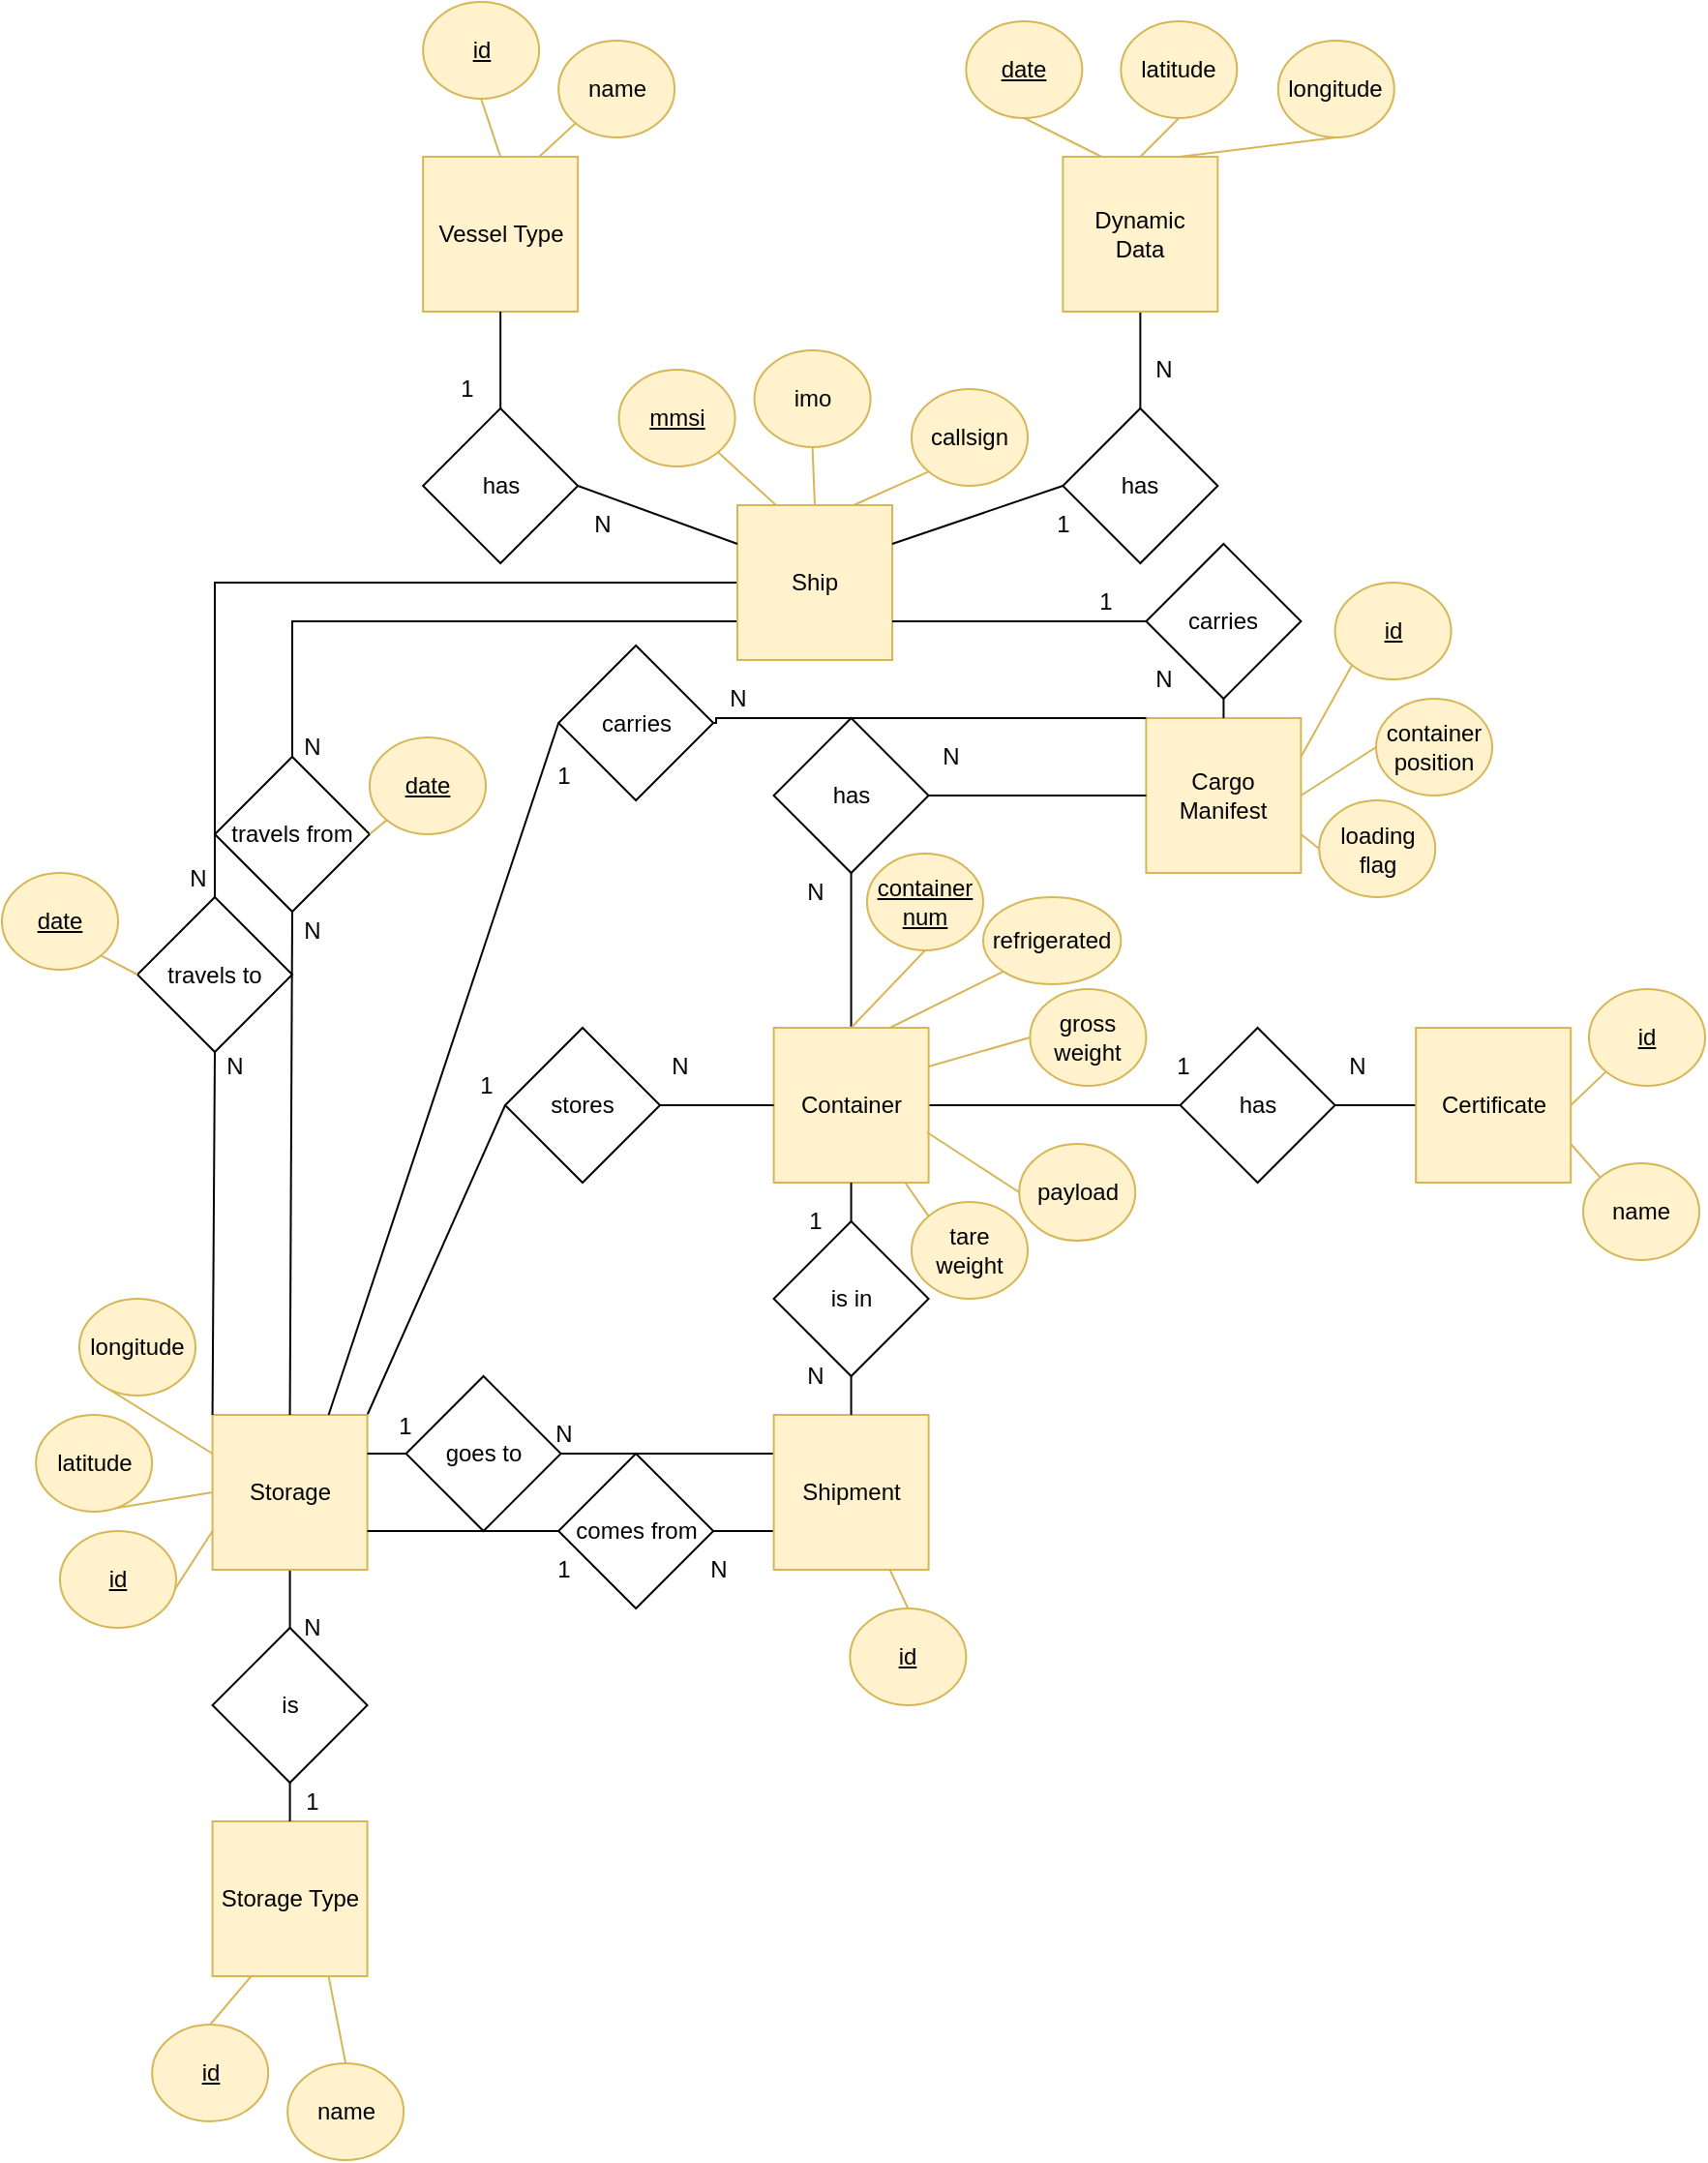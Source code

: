 <mxfile version="15.8.3" type="device"><diagram id="3CXCO6HmQbXPUSwWIlkZ" name="Page-1"><mxGraphModel dx="2249" dy="1970" grid="1" gridSize="10" guides="1" tooltips="1" connect="1" arrows="1" fold="1" page="1" pageScale="1" pageWidth="827" pageHeight="1169" math="0" shadow="0"><root><mxCell id="0"/><mxCell id="1" parent="0"/><mxCell id="STq8W4Z9DyYyCiOBEoOp-61" style="edgeStyle=none;rounded=0;orthogonalLoop=1;jettySize=auto;html=1;exitX=0;exitY=0.5;exitDx=0;exitDy=0;entryX=0.5;entryY=0;entryDx=0;entryDy=0;endArrow=none;endFill=0;" parent="1" source="79iGbvwUQGzx04gVBdgI-4" target="STq8W4Z9DyYyCiOBEoOp-54" edge="1"><mxGeometry relative="1" as="geometry"><Array as="points"><mxPoint x="60" y="-60"/></Array></mxGeometry></mxCell><mxCell id="STq8W4Z9DyYyCiOBEoOp-62" style="edgeStyle=none;rounded=0;orthogonalLoop=1;jettySize=auto;html=1;exitX=0;exitY=0.75;exitDx=0;exitDy=0;entryX=0.5;entryY=0;entryDx=0;entryDy=0;endArrow=none;endFill=0;" parent="1" source="79iGbvwUQGzx04gVBdgI-4" target="STq8W4Z9DyYyCiOBEoOp-56" edge="1"><mxGeometry relative="1" as="geometry"><Array as="points"><mxPoint x="100" y="-40"/></Array></mxGeometry></mxCell><mxCell id="79iGbvwUQGzx04gVBdgI-4" value="Ship" style="whiteSpace=wrap;html=1;aspect=fixed;fillColor=#fff2cc;strokeColor=#d6b656;" parent="1" vertex="1"><mxGeometry x="330" y="-100" width="80" height="80" as="geometry"/></mxCell><mxCell id="STq8W4Z9DyYyCiOBEoOp-14" value="" style="edgeStyle=orthogonalEdgeStyle;rounded=0;orthogonalLoop=1;jettySize=auto;html=1;endArrow=none;endFill=0;" parent="1" source="79iGbvwUQGzx04gVBdgI-5" target="79iGbvwUQGzx04gVBdgI-21" edge="1"><mxGeometry relative="1" as="geometry"/></mxCell><mxCell id="79iGbvwUQGzx04gVBdgI-5" value="Dynamic&lt;br&gt;Data" style="whiteSpace=wrap;html=1;aspect=fixed;fillColor=#fff2cc;strokeColor=#d6b656;" parent="1" vertex="1"><mxGeometry x="498.18" y="-280" width="80" height="80" as="geometry"/></mxCell><mxCell id="79iGbvwUQGzx04gVBdgI-6" value="&lt;u&gt;mmsi&lt;/u&gt;" style="ellipse;whiteSpace=wrap;html=1;fillColor=#fff2cc;strokeColor=#d6b656;" parent="1" vertex="1"><mxGeometry x="268.79" y="-170" width="60" height="50" as="geometry"/></mxCell><mxCell id="79iGbvwUQGzx04gVBdgI-7" value="latitude" style="ellipse;whiteSpace=wrap;html=1;fillColor=#fff2cc;strokeColor=#d6b656;" parent="1" vertex="1"><mxGeometry x="528.18" y="-350" width="60" height="50" as="geometry"/></mxCell><mxCell id="79iGbvwUQGzx04gVBdgI-8" value="callsign" style="ellipse;whiteSpace=wrap;html=1;fillColor=#fff2cc;strokeColor=#d6b656;" parent="1" vertex="1"><mxGeometry x="420" y="-160" width="60" height="50" as="geometry"/></mxCell><mxCell id="79iGbvwUQGzx04gVBdgI-9" value="" style="endArrow=none;html=1;rounded=0;entryX=1;entryY=1;entryDx=0;entryDy=0;exitX=0.25;exitY=0;exitDx=0;exitDy=0;fillColor=#fff2cc;strokeColor=#d6b656;" parent="1" source="79iGbvwUQGzx04gVBdgI-4" target="79iGbvwUQGzx04gVBdgI-6" edge="1"><mxGeometry width="50" height="50" relative="1" as="geometry"><mxPoint x="608.79" y="80" as="sourcePoint"/><mxPoint x="300.003" y="-107.322" as="targetPoint"/></mxGeometry></mxCell><mxCell id="79iGbvwUQGzx04gVBdgI-11" value="" style="endArrow=none;html=1;rounded=0;entryX=0;entryY=1;entryDx=0;entryDy=0;exitX=0.75;exitY=0;exitDx=0;exitDy=0;fillColor=#fff2cc;strokeColor=#d6b656;" parent="1" source="79iGbvwUQGzx04gVBdgI-4" target="79iGbvwUQGzx04gVBdgI-8" edge="1"><mxGeometry width="50" height="50" relative="1" as="geometry"><mxPoint x="608.79" y="80" as="sourcePoint"/><mxPoint x="658.79" y="30" as="targetPoint"/></mxGeometry></mxCell><mxCell id="79iGbvwUQGzx04gVBdgI-13" value="&lt;u&gt;date&lt;/u&gt;" style="ellipse;whiteSpace=wrap;html=1;fillColor=#fff2cc;strokeColor=#d6b656;" parent="1" vertex="1"><mxGeometry x="448.18" y="-350" width="60" height="50" as="geometry"/></mxCell><mxCell id="79iGbvwUQGzx04gVBdgI-15" value="imo" style="ellipse;whiteSpace=wrap;html=1;fillColor=#fff2cc;strokeColor=#d6b656;" parent="1" vertex="1"><mxGeometry x="338.79" y="-180" width="60" height="50" as="geometry"/></mxCell><mxCell id="79iGbvwUQGzx04gVBdgI-16" value="longitude" style="ellipse;whiteSpace=wrap;html=1;fillColor=#fff2cc;strokeColor=#d6b656;" parent="1" vertex="1"><mxGeometry x="609.39" y="-340" width="60" height="50" as="geometry"/></mxCell><mxCell id="79iGbvwUQGzx04gVBdgI-17" value="" style="endArrow=none;html=1;rounded=0;entryX=0.5;entryY=1;entryDx=0;entryDy=0;exitX=0.25;exitY=0;exitDx=0;exitDy=0;fillColor=#fff2cc;strokeColor=#d6b656;" parent="1" source="79iGbvwUQGzx04gVBdgI-5" target="79iGbvwUQGzx04gVBdgI-13" edge="1"><mxGeometry width="50" height="50" relative="1" as="geometry"><mxPoint x="518.18" y="-100" as="sourcePoint"/><mxPoint x="568.18" y="-150" as="targetPoint"/></mxGeometry></mxCell><mxCell id="79iGbvwUQGzx04gVBdgI-18" value="" style="endArrow=none;html=1;rounded=0;entryX=0.5;entryY=1;entryDx=0;entryDy=0;exitX=0.75;exitY=0;exitDx=0;exitDy=0;fillColor=#fff2cc;strokeColor=#d6b656;" parent="1" source="79iGbvwUQGzx04gVBdgI-5" target="79iGbvwUQGzx04gVBdgI-16" edge="1"><mxGeometry width="50" height="50" relative="1" as="geometry"><mxPoint x="518.18" y="-100" as="sourcePoint"/><mxPoint x="568.18" y="-150" as="targetPoint"/></mxGeometry></mxCell><mxCell id="79iGbvwUQGzx04gVBdgI-19" value="" style="endArrow=none;html=1;rounded=0;entryX=0.5;entryY=1;entryDx=0;entryDy=0;exitX=0.5;exitY=0;exitDx=0;exitDy=0;fillColor=#fff2cc;strokeColor=#d6b656;" parent="1" source="79iGbvwUQGzx04gVBdgI-5" target="79iGbvwUQGzx04gVBdgI-7" edge="1"><mxGeometry width="50" height="50" relative="1" as="geometry"><mxPoint x="518.18" y="-100" as="sourcePoint"/><mxPoint x="568.18" y="-150" as="targetPoint"/></mxGeometry></mxCell><mxCell id="79iGbvwUQGzx04gVBdgI-20" value="" style="endArrow=none;html=1;rounded=0;entryX=0.5;entryY=1;entryDx=0;entryDy=0;exitX=0.5;exitY=0;exitDx=0;exitDy=0;fillColor=#fff2cc;strokeColor=#d6b656;" parent="1" source="79iGbvwUQGzx04gVBdgI-4" target="79iGbvwUQGzx04gVBdgI-15" edge="1"><mxGeometry width="50" height="50" relative="1" as="geometry"><mxPoint x="608.79" y="80" as="sourcePoint"/><mxPoint x="658.79" y="30" as="targetPoint"/></mxGeometry></mxCell><mxCell id="79iGbvwUQGzx04gVBdgI-21" value="has" style="rhombus;whiteSpace=wrap;html=1;" parent="1" vertex="1"><mxGeometry x="498.18" y="-150" width="80" height="80" as="geometry"/></mxCell><mxCell id="79iGbvwUQGzx04gVBdgI-22" value="" style="endArrow=none;html=1;rounded=0;entryX=1;entryY=0.25;entryDx=0;entryDy=0;exitX=0;exitY=0.5;exitDx=0;exitDy=0;" parent="1" source="79iGbvwUQGzx04gVBdgI-21" target="79iGbvwUQGzx04gVBdgI-4" edge="1"><mxGeometry width="50" height="50" relative="1" as="geometry"><mxPoint x="608.79" y="80" as="sourcePoint"/><mxPoint x="658.79" y="30" as="targetPoint"/></mxGeometry></mxCell><mxCell id="79iGbvwUQGzx04gVBdgI-24" value="Cargo Manifest" style="whiteSpace=wrap;html=1;aspect=fixed;fillColor=#fff2cc;strokeColor=#d6b656;" parent="1" vertex="1"><mxGeometry x="541.21" y="10" width="80" height="80" as="geometry"/></mxCell><mxCell id="79iGbvwUQGzx04gVBdgI-26" value="&lt;u&gt;id&lt;/u&gt;" style="ellipse;whiteSpace=wrap;html=1;fillColor=#fff2cc;strokeColor=#d6b656;" parent="1" vertex="1"><mxGeometry x="638.79" y="-60" width="60" height="50" as="geometry"/></mxCell><mxCell id="79iGbvwUQGzx04gVBdgI-27" value="container position" style="ellipse;whiteSpace=wrap;html=1;fillColor=#fff2cc;strokeColor=#d6b656;" parent="1" vertex="1"><mxGeometry x="660" width="60" height="50" as="geometry"/></mxCell><mxCell id="79iGbvwUQGzx04gVBdgI-28" value="loading flag" style="ellipse;whiteSpace=wrap;html=1;fillColor=#fff2cc;strokeColor=#d6b656;" parent="1" vertex="1"><mxGeometry x="630.61" y="52.5" width="60" height="50" as="geometry"/></mxCell><mxCell id="SsQSfBLbEBseRs62Lkjx-1" value="" style="endArrow=none;html=1;rounded=0;entryX=0;entryY=1;entryDx=0;entryDy=0;exitX=1;exitY=0.25;exitDx=0;exitDy=0;fillColor=#fff2cc;strokeColor=#d6b656;" parent="1" source="79iGbvwUQGzx04gVBdgI-24" target="79iGbvwUQGzx04gVBdgI-26" edge="1"><mxGeometry width="50" height="50" relative="1" as="geometry"><mxPoint x="640" y="290" as="sourcePoint"/><mxPoint x="690" y="240" as="targetPoint"/></mxGeometry></mxCell><mxCell id="SsQSfBLbEBseRs62Lkjx-2" value="" style="endArrow=none;html=1;rounded=0;entryX=0;entryY=0.5;entryDx=0;entryDy=0;exitX=1;exitY=0.5;exitDx=0;exitDy=0;fillColor=#fff2cc;strokeColor=#d6b656;" parent="1" source="79iGbvwUQGzx04gVBdgI-24" target="79iGbvwUQGzx04gVBdgI-27" edge="1"><mxGeometry width="50" height="50" relative="1" as="geometry"><mxPoint x="640" y="290" as="sourcePoint"/><mxPoint x="690" y="240" as="targetPoint"/></mxGeometry></mxCell><mxCell id="SsQSfBLbEBseRs62Lkjx-3" value="" style="endArrow=none;html=1;rounded=0;entryX=0;entryY=0.5;entryDx=0;entryDy=0;exitX=1;exitY=0.75;exitDx=0;exitDy=0;fillColor=#fff2cc;strokeColor=#d6b656;" parent="1" source="79iGbvwUQGzx04gVBdgI-24" target="79iGbvwUQGzx04gVBdgI-28" edge="1"><mxGeometry width="50" height="50" relative="1" as="geometry"><mxPoint x="640" y="290" as="sourcePoint"/><mxPoint x="690" y="240" as="targetPoint"/></mxGeometry></mxCell><mxCell id="STq8W4Z9DyYyCiOBEoOp-48" style="edgeStyle=none;rounded=0;orthogonalLoop=1;jettySize=auto;html=1;exitX=0.5;exitY=1;exitDx=0;exitDy=0;entryX=0.5;entryY=0;entryDx=0;entryDy=0;endArrow=none;endFill=0;" parent="1" source="SsQSfBLbEBseRs62Lkjx-4" target="STq8W4Z9DyYyCiOBEoOp-47" edge="1"><mxGeometry relative="1" as="geometry"/></mxCell><mxCell id="STq8W4Z9DyYyCiOBEoOp-96" style="edgeStyle=none;rounded=0;orthogonalLoop=1;jettySize=auto;html=1;exitX=1;exitY=0;exitDx=0;exitDy=0;entryX=0;entryY=0.5;entryDx=0;entryDy=0;endArrow=none;endFill=0;" parent="1" source="SsQSfBLbEBseRs62Lkjx-4" target="STq8W4Z9DyYyCiOBEoOp-91" edge="1"><mxGeometry relative="1" as="geometry"/></mxCell><mxCell id="SsQSfBLbEBseRs62Lkjx-4" value="Storage" style="whiteSpace=wrap;html=1;aspect=fixed;fillColor=#fff2cc;strokeColor=#d6b656;" parent="1" vertex="1"><mxGeometry x="58.79" y="370" width="80" height="80" as="geometry"/></mxCell><mxCell id="SsQSfBLbEBseRs62Lkjx-5" value="Storage Type" style="whiteSpace=wrap;html=1;aspect=fixed;fillColor=#fff2cc;strokeColor=#d6b656;" parent="1" vertex="1"><mxGeometry x="58.79" y="580" width="80" height="80" as="geometry"/></mxCell><mxCell id="STq8W4Z9DyYyCiOBEoOp-34" style="edgeStyle=orthogonalEdgeStyle;rounded=0;orthogonalLoop=1;jettySize=auto;html=1;entryX=0;entryY=0.5;entryDx=0;entryDy=0;endArrow=none;endFill=0;" parent="1" source="SsQSfBLbEBseRs62Lkjx-6" target="STq8W4Z9DyYyCiOBEoOp-32" edge="1"><mxGeometry relative="1" as="geometry"/></mxCell><mxCell id="STq8W4Z9DyYyCiOBEoOp-83" style="edgeStyle=none;rounded=0;orthogonalLoop=1;jettySize=auto;html=1;exitX=0.5;exitY=1;exitDx=0;exitDy=0;entryX=0.5;entryY=0;entryDx=0;entryDy=0;endArrow=none;endFill=0;" parent="1" source="SsQSfBLbEBseRs62Lkjx-6" target="STq8W4Z9DyYyCiOBEoOp-17" edge="1"><mxGeometry relative="1" as="geometry"/></mxCell><mxCell id="SsQSfBLbEBseRs62Lkjx-6" value="Container" style="whiteSpace=wrap;html=1;aspect=fixed;fillColor=#fff2cc;strokeColor=#d6b656;" parent="1" vertex="1"><mxGeometry x="348.79" y="170" width="80" height="80" as="geometry"/></mxCell><mxCell id="STq8W4Z9DyYyCiOBEoOp-72" style="edgeStyle=none;rounded=0;orthogonalLoop=1;jettySize=auto;html=1;exitX=0;exitY=0.25;exitDx=0;exitDy=0;entryX=1;entryY=0.5;entryDx=0;entryDy=0;endArrow=none;endFill=0;" parent="1" source="SsQSfBLbEBseRs62Lkjx-8" target="STq8W4Z9DyYyCiOBEoOp-68" edge="1"><mxGeometry relative="1" as="geometry"/></mxCell><mxCell id="STq8W4Z9DyYyCiOBEoOp-73" style="edgeStyle=none;rounded=0;orthogonalLoop=1;jettySize=auto;html=1;exitX=0;exitY=0.75;exitDx=0;exitDy=0;entryX=1;entryY=0.5;entryDx=0;entryDy=0;endArrow=none;endFill=0;" parent="1" source="SsQSfBLbEBseRs62Lkjx-8" target="STq8W4Z9DyYyCiOBEoOp-69" edge="1"><mxGeometry relative="1" as="geometry"/></mxCell><mxCell id="SsQSfBLbEBseRs62Lkjx-8" value="Shipment" style="whiteSpace=wrap;html=1;aspect=fixed;fillColor=#fff2cc;strokeColor=#d6b656;" parent="1" vertex="1"><mxGeometry x="348.79" y="370" width="80" height="80" as="geometry"/></mxCell><mxCell id="STq8W4Z9DyYyCiOBEoOp-1" value="Vessel Type" style="whiteSpace=wrap;html=1;aspect=fixed;fillColor=#fff2cc;strokeColor=#d6b656;" parent="1" vertex="1"><mxGeometry x="167.58" y="-280" width="80" height="80" as="geometry"/></mxCell><mxCell id="STq8W4Z9DyYyCiOBEoOp-4" style="edgeStyle=orthogonalEdgeStyle;rounded=0;orthogonalLoop=1;jettySize=auto;html=1;exitX=0.5;exitY=0;exitDx=0;exitDy=0;entryX=0.5;entryY=1;entryDx=0;entryDy=0;endArrow=none;endFill=0;" parent="1" source="STq8W4Z9DyYyCiOBEoOp-2" target="STq8W4Z9DyYyCiOBEoOp-1" edge="1"><mxGeometry relative="1" as="geometry"/></mxCell><mxCell id="STq8W4Z9DyYyCiOBEoOp-2" value="has" style="rhombus;whiteSpace=wrap;html=1;" parent="1" vertex="1"><mxGeometry x="167.58" y="-150" width="80" height="80" as="geometry"/></mxCell><mxCell id="STq8W4Z9DyYyCiOBEoOp-3" value="" style="endArrow=none;html=1;rounded=0;exitX=1;exitY=0.5;exitDx=0;exitDy=0;entryX=0;entryY=0.25;entryDx=0;entryDy=0;" parent="1" source="STq8W4Z9DyYyCiOBEoOp-2" target="79iGbvwUQGzx04gVBdgI-4" edge="1"><mxGeometry width="50" height="50" relative="1" as="geometry"><mxPoint x="500" y="-80" as="sourcePoint"/><mxPoint x="550" y="-130" as="targetPoint"/></mxGeometry></mxCell><mxCell id="STq8W4Z9DyYyCiOBEoOp-5" value="name" style="ellipse;whiteSpace=wrap;html=1;fillColor=#fff2cc;strokeColor=#d6b656;" parent="1" vertex="1"><mxGeometry x="237.58" y="-340" width="60" height="50" as="geometry"/></mxCell><mxCell id="STq8W4Z9DyYyCiOBEoOp-6" value="&lt;u&gt;id&lt;/u&gt;" style="ellipse;whiteSpace=wrap;html=1;fillColor=#fff2cc;strokeColor=#d6b656;" parent="1" vertex="1"><mxGeometry x="167.58" y="-360" width="60" height="50" as="geometry"/></mxCell><mxCell id="STq8W4Z9DyYyCiOBEoOp-9" value="" style="endArrow=none;html=1;rounded=0;exitX=0.5;exitY=0;exitDx=0;exitDy=0;entryX=0.5;entryY=1;entryDx=0;entryDy=0;fillColor=#fff2cc;strokeColor=#d6b656;" parent="1" source="STq8W4Z9DyYyCiOBEoOp-1" target="STq8W4Z9DyYyCiOBEoOp-6" edge="1"><mxGeometry width="50" height="50" relative="1" as="geometry"><mxPoint x="497.58" y="-160" as="sourcePoint"/><mxPoint x="547.58" y="-210" as="targetPoint"/></mxGeometry></mxCell><mxCell id="STq8W4Z9DyYyCiOBEoOp-10" value="" style="endArrow=none;html=1;rounded=0;exitX=0.75;exitY=0;exitDx=0;exitDy=0;entryX=0;entryY=1;entryDx=0;entryDy=0;fillColor=#fff2cc;strokeColor=#d6b656;" parent="1" source="STq8W4Z9DyYyCiOBEoOp-1" target="STq8W4Z9DyYyCiOBEoOp-5" edge="1"><mxGeometry width="50" height="50" relative="1" as="geometry"><mxPoint x="497.58" y="-160" as="sourcePoint"/><mxPoint x="547.58" y="-210" as="targetPoint"/></mxGeometry></mxCell><mxCell id="STq8W4Z9DyYyCiOBEoOp-12" value="" style="edgeStyle=orthogonalEdgeStyle;rounded=0;orthogonalLoop=1;jettySize=auto;html=1;endArrow=none;endFill=0;entryX=1;entryY=0.75;entryDx=0;entryDy=0;" parent="1" source="STq8W4Z9DyYyCiOBEoOp-11" target="79iGbvwUQGzx04gVBdgI-4" edge="1"><mxGeometry relative="1" as="geometry"/></mxCell><mxCell id="STq8W4Z9DyYyCiOBEoOp-90" value="" style="edgeStyle=none;rounded=0;orthogonalLoop=1;jettySize=auto;html=1;endArrow=none;endFill=0;" parent="1" source="STq8W4Z9DyYyCiOBEoOp-11" target="79iGbvwUQGzx04gVBdgI-24" edge="1"><mxGeometry relative="1" as="geometry"/></mxCell><mxCell id="STq8W4Z9DyYyCiOBEoOp-11" value="carries" style="rhombus;whiteSpace=wrap;html=1;" parent="1" vertex="1"><mxGeometry x="541.21" y="-80" width="80" height="80" as="geometry"/></mxCell><mxCell id="STq8W4Z9DyYyCiOBEoOp-89" style="edgeStyle=none;rounded=0;orthogonalLoop=1;jettySize=auto;html=1;exitX=0.5;exitY=1;exitDx=0;exitDy=0;entryX=0.5;entryY=0;entryDx=0;entryDy=0;endArrow=none;endFill=0;fillColor=#fff2cc;strokeColor=#d6b656;" parent="1" source="STq8W4Z9DyYyCiOBEoOp-20" target="SsQSfBLbEBseRs62Lkjx-6" edge="1"><mxGeometry relative="1" as="geometry"/></mxCell><mxCell id="STq8W4Z9DyYyCiOBEoOp-20" value="&lt;u&gt;container num&lt;/u&gt;" style="ellipse;whiteSpace=wrap;html=1;fillColor=#fff2cc;strokeColor=#d6b656;" parent="1" vertex="1"><mxGeometry x="396.97" y="80" width="60" height="50" as="geometry"/></mxCell><mxCell id="STq8W4Z9DyYyCiOBEoOp-21" value="refrigerated" style="ellipse;whiteSpace=wrap;html=1;fillColor=#fff2cc;strokeColor=#d6b656;" parent="1" vertex="1"><mxGeometry x="456.97" y="102.5" width="71.21" height="45" as="geometry"/></mxCell><mxCell id="STq8W4Z9DyYyCiOBEoOp-22" value="gross weight" style="ellipse;whiteSpace=wrap;html=1;fillColor=#fff2cc;strokeColor=#d6b656;" parent="1" vertex="1"><mxGeometry x="481.21" y="150" width="60" height="50" as="geometry"/></mxCell><mxCell id="STq8W4Z9DyYyCiOBEoOp-24" value="" style="endArrow=none;html=1;rounded=0;entryX=0;entryY=1;entryDx=0;entryDy=0;exitX=0.75;exitY=0;exitDx=0;exitDy=0;fillColor=#fff2cc;strokeColor=#d6b656;" parent="1" source="SsQSfBLbEBseRs62Lkjx-6" target="STq8W4Z9DyYyCiOBEoOp-21" edge="1"><mxGeometry width="50" height="50" relative="1" as="geometry"><mxPoint x="458.79" y="80" as="sourcePoint"/><mxPoint x="680" y="-5" as="targetPoint"/></mxGeometry></mxCell><mxCell id="STq8W4Z9DyYyCiOBEoOp-25" value="" style="endArrow=none;html=1;rounded=0;entryX=0;entryY=0.5;entryDx=0;entryDy=0;exitX=1;exitY=0.25;exitDx=0;exitDy=0;fillColor=#fff2cc;strokeColor=#d6b656;" parent="1" source="SsQSfBLbEBseRs62Lkjx-6" target="STq8W4Z9DyYyCiOBEoOp-22" edge="1"><mxGeometry width="50" height="50" relative="1" as="geometry"><mxPoint x="458.79" y="100" as="sourcePoint"/><mxPoint x="680" y="-5" as="targetPoint"/></mxGeometry></mxCell><mxCell id="STq8W4Z9DyYyCiOBEoOp-26" value="tare weight" style="ellipse;whiteSpace=wrap;html=1;fillColor=#fff2cc;strokeColor=#d6b656;" parent="1" vertex="1"><mxGeometry x="420.0" y="260" width="60" height="50" as="geometry"/></mxCell><mxCell id="STq8W4Z9DyYyCiOBEoOp-27" value="payload" style="ellipse;whiteSpace=wrap;html=1;fillColor=#fff2cc;strokeColor=#d6b656;" parent="1" vertex="1"><mxGeometry x="475.61" y="230" width="60" height="50" as="geometry"/></mxCell><mxCell id="STq8W4Z9DyYyCiOBEoOp-29" value="" style="endArrow=none;html=1;rounded=0;entryX=0;entryY=0;entryDx=0;entryDy=0;fillColor=#fff2cc;strokeColor=#d6b656;" parent="1" source="SsQSfBLbEBseRs62Lkjx-6" target="STq8W4Z9DyYyCiOBEoOp-26" edge="1"><mxGeometry width="50" height="50" relative="1" as="geometry"><mxPoint x="458.79" y="120" as="sourcePoint"/><mxPoint x="791.21" y="10" as="targetPoint"/></mxGeometry></mxCell><mxCell id="STq8W4Z9DyYyCiOBEoOp-30" value="" style="endArrow=none;html=1;rounded=0;entryX=0;entryY=0.5;entryDx=0;entryDy=0;exitX=0.99;exitY=0.675;exitDx=0;exitDy=0;fillColor=#fff2cc;strokeColor=#d6b656;exitPerimeter=0;" parent="1" source="SsQSfBLbEBseRs62Lkjx-6" target="STq8W4Z9DyYyCiOBEoOp-27" edge="1"><mxGeometry width="50" height="50" relative="1" as="geometry"><mxPoint x="460" y="100" as="sourcePoint"/><mxPoint x="791.21" y="10" as="targetPoint"/></mxGeometry></mxCell><mxCell id="STq8W4Z9DyYyCiOBEoOp-32" value="has" style="rhombus;whiteSpace=wrap;html=1;" parent="1" vertex="1"><mxGeometry x="558.79" y="170" width="80" height="80" as="geometry"/></mxCell><mxCell id="STq8W4Z9DyYyCiOBEoOp-35" value="" style="edgeStyle=orthogonalEdgeStyle;rounded=0;orthogonalLoop=1;jettySize=auto;html=1;endArrow=none;endFill=0;" parent="1" source="STq8W4Z9DyYyCiOBEoOp-33" target="STq8W4Z9DyYyCiOBEoOp-32" edge="1"><mxGeometry relative="1" as="geometry"/></mxCell><mxCell id="STq8W4Z9DyYyCiOBEoOp-33" value="Certificate" style="whiteSpace=wrap;html=1;aspect=fixed;fillColor=#fff2cc;strokeColor=#d6b656;" parent="1" vertex="1"><mxGeometry x="680.61" y="170" width="80" height="80" as="geometry"/></mxCell><mxCell id="STq8W4Z9DyYyCiOBEoOp-36" value="name" style="ellipse;whiteSpace=wrap;html=1;fillColor=#fff2cc;strokeColor=#d6b656;" parent="1" vertex="1"><mxGeometry x="767" y="240" width="60" height="50" as="geometry"/></mxCell><mxCell id="STq8W4Z9DyYyCiOBEoOp-37" value="&lt;u&gt;id&lt;/u&gt;" style="ellipse;whiteSpace=wrap;html=1;fillColor=#fff2cc;strokeColor=#d6b656;" parent="1" vertex="1"><mxGeometry x="770" y="150" width="60" height="50" as="geometry"/></mxCell><mxCell id="STq8W4Z9DyYyCiOBEoOp-38" value="" style="endArrow=none;html=1;rounded=0;entryX=0;entryY=1;entryDx=0;entryDy=0;fillColor=#fff2cc;strokeColor=#d6b656;exitX=1;exitY=0.5;exitDx=0;exitDy=0;" parent="1" source="STq8W4Z9DyYyCiOBEoOp-33" target="STq8W4Z9DyYyCiOBEoOp-37" edge="1"><mxGeometry width="50" height="50" relative="1" as="geometry"><mxPoint x="740" y="110" as="sourcePoint"/><mxPoint x="430" y="-40" as="targetPoint"/></mxGeometry></mxCell><mxCell id="STq8W4Z9DyYyCiOBEoOp-39" value="" style="endArrow=none;html=1;rounded=0;entryX=0;entryY=0;entryDx=0;entryDy=0;exitX=1;exitY=0.75;exitDx=0;exitDy=0;fillColor=#fff2cc;strokeColor=#d6b656;" parent="1" source="STq8W4Z9DyYyCiOBEoOp-33" target="STq8W4Z9DyYyCiOBEoOp-36" edge="1"><mxGeometry width="50" height="50" relative="1" as="geometry"><mxPoint x="380" y="10" as="sourcePoint"/><mxPoint x="430" y="-40" as="targetPoint"/></mxGeometry></mxCell><mxCell id="STq8W4Z9DyYyCiOBEoOp-45" style="edgeStyle=none;rounded=0;orthogonalLoop=1;jettySize=auto;html=1;exitX=0.5;exitY=1;exitDx=0;exitDy=0;entryX=0;entryY=0.5;entryDx=0;entryDy=0;endArrow=none;endFill=0;fillColor=#fff2cc;strokeColor=#d6b656;" parent="1" source="STq8W4Z9DyYyCiOBEoOp-41" target="SsQSfBLbEBseRs62Lkjx-4" edge="1"><mxGeometry relative="1" as="geometry"/></mxCell><mxCell id="STq8W4Z9DyYyCiOBEoOp-41" value="latitude" style="ellipse;whiteSpace=wrap;html=1;fillColor=#fff2cc;strokeColor=#d6b656;" parent="1" vertex="1"><mxGeometry x="-32.42" y="370" width="60" height="50" as="geometry"/></mxCell><mxCell id="STq8W4Z9DyYyCiOBEoOp-46" style="edgeStyle=none;rounded=0;orthogonalLoop=1;jettySize=auto;html=1;exitX=0;exitY=1;exitDx=0;exitDy=0;entryX=0;entryY=0.25;entryDx=0;entryDy=0;endArrow=none;endFill=0;fillColor=#fff2cc;strokeColor=#d6b656;" parent="1" source="STq8W4Z9DyYyCiOBEoOp-42" target="SsQSfBLbEBseRs62Lkjx-4" edge="1"><mxGeometry relative="1" as="geometry"><mxPoint x="150" y="345" as="sourcePoint"/></mxGeometry></mxCell><mxCell id="STq8W4Z9DyYyCiOBEoOp-42" value="longitude" style="ellipse;whiteSpace=wrap;html=1;fillColor=#fff2cc;strokeColor=#d6b656;" parent="1" vertex="1"><mxGeometry x="-10.0" y="310" width="60" height="50" as="geometry"/></mxCell><mxCell id="STq8W4Z9DyYyCiOBEoOp-44" style="edgeStyle=none;rounded=0;orthogonalLoop=1;jettySize=auto;html=1;exitX=1;exitY=1;exitDx=0;exitDy=0;entryX=0;entryY=0.75;entryDx=0;entryDy=0;endArrow=none;endFill=0;fillColor=#fff2cc;strokeColor=#d6b656;" parent="1" source="STq8W4Z9DyYyCiOBEoOp-43" target="SsQSfBLbEBseRs62Lkjx-4" edge="1"><mxGeometry relative="1" as="geometry"/></mxCell><mxCell id="STq8W4Z9DyYyCiOBEoOp-43" value="&lt;u&gt;id&lt;/u&gt;" style="ellipse;whiteSpace=wrap;html=1;fillColor=#fff2cc;strokeColor=#d6b656;" parent="1" vertex="1"><mxGeometry x="-20.0" y="430" width="60" height="50" as="geometry"/></mxCell><mxCell id="STq8W4Z9DyYyCiOBEoOp-49" style="edgeStyle=none;rounded=0;orthogonalLoop=1;jettySize=auto;html=1;exitX=0.5;exitY=1;exitDx=0;exitDy=0;entryX=0.5;entryY=0;entryDx=0;entryDy=0;endArrow=none;endFill=0;" parent="1" source="STq8W4Z9DyYyCiOBEoOp-47" target="SsQSfBLbEBseRs62Lkjx-5" edge="1"><mxGeometry relative="1" as="geometry"/></mxCell><mxCell id="STq8W4Z9DyYyCiOBEoOp-47" value="is" style="rhombus;whiteSpace=wrap;html=1;" parent="1" vertex="1"><mxGeometry x="58.79" y="480" width="80" height="80" as="geometry"/></mxCell><mxCell id="STq8W4Z9DyYyCiOBEoOp-53" style="edgeStyle=none;rounded=0;orthogonalLoop=1;jettySize=auto;html=1;exitX=0.5;exitY=0;exitDx=0;exitDy=0;entryX=0.75;entryY=1;entryDx=0;entryDy=0;endArrow=none;endFill=0;fillColor=#fff2cc;strokeColor=#d6b656;" parent="1" source="STq8W4Z9DyYyCiOBEoOp-50" target="SsQSfBLbEBseRs62Lkjx-5" edge="1"><mxGeometry relative="1" as="geometry"/></mxCell><mxCell id="STq8W4Z9DyYyCiOBEoOp-50" value="name" style="ellipse;whiteSpace=wrap;html=1;fillColor=#fff2cc;strokeColor=#d6b656;" parent="1" vertex="1"><mxGeometry x="97.58" y="705" width="60" height="50" as="geometry"/></mxCell><mxCell id="STq8W4Z9DyYyCiOBEoOp-52" style="edgeStyle=none;rounded=0;orthogonalLoop=1;jettySize=auto;html=1;exitX=0.5;exitY=0;exitDx=0;exitDy=0;entryX=0.25;entryY=1;entryDx=0;entryDy=0;endArrow=none;endFill=0;fillColor=#fff2cc;strokeColor=#d6b656;" parent="1" source="STq8W4Z9DyYyCiOBEoOp-51" target="SsQSfBLbEBseRs62Lkjx-5" edge="1"><mxGeometry relative="1" as="geometry"/></mxCell><mxCell id="STq8W4Z9DyYyCiOBEoOp-51" value="&lt;u&gt;id&lt;/u&gt;" style="ellipse;whiteSpace=wrap;html=1;fillColor=#fff2cc;strokeColor=#d6b656;" parent="1" vertex="1"><mxGeometry x="27.58" y="685" width="60" height="50" as="geometry"/></mxCell><mxCell id="STq8W4Z9DyYyCiOBEoOp-80" style="edgeStyle=none;rounded=0;orthogonalLoop=1;jettySize=auto;html=1;exitX=0.5;exitY=1;exitDx=0;exitDy=0;entryX=0;entryY=0;entryDx=0;entryDy=0;endArrow=none;endFill=0;" parent="1" source="STq8W4Z9DyYyCiOBEoOp-54" target="SsQSfBLbEBseRs62Lkjx-4" edge="1"><mxGeometry relative="1" as="geometry"/></mxCell><mxCell id="STq8W4Z9DyYyCiOBEoOp-54" value="travels to" style="rhombus;whiteSpace=wrap;html=1;" parent="1" vertex="1"><mxGeometry x="20.0" y="102.5" width="80" height="80" as="geometry"/></mxCell><mxCell id="STq8W4Z9DyYyCiOBEoOp-81" style="edgeStyle=none;rounded=0;orthogonalLoop=1;jettySize=auto;html=1;exitX=0.5;exitY=1;exitDx=0;exitDy=0;entryX=0.5;entryY=0;entryDx=0;entryDy=0;endArrow=none;endFill=0;" parent="1" source="STq8W4Z9DyYyCiOBEoOp-56" target="SsQSfBLbEBseRs62Lkjx-4" edge="1"><mxGeometry relative="1" as="geometry"/></mxCell><mxCell id="STq8W4Z9DyYyCiOBEoOp-56" value="travels from" style="rhombus;whiteSpace=wrap;html=1;" parent="1" vertex="1"><mxGeometry x="60.0" y="30" width="80" height="80" as="geometry"/></mxCell><mxCell id="STq8W4Z9DyYyCiOBEoOp-85" style="edgeStyle=none;rounded=0;orthogonalLoop=1;jettySize=auto;html=1;exitX=0.5;exitY=0;exitDx=0;exitDy=0;entryX=0.5;entryY=1;entryDx=0;entryDy=0;endArrow=none;endFill=0;" parent="1" source="STq8W4Z9DyYyCiOBEoOp-64" target="SsQSfBLbEBseRs62Lkjx-6" edge="1"><mxGeometry relative="1" as="geometry"/></mxCell><mxCell id="STq8W4Z9DyYyCiOBEoOp-86" style="edgeStyle=none;rounded=0;orthogonalLoop=1;jettySize=auto;html=1;exitX=0.5;exitY=1;exitDx=0;exitDy=0;entryX=0.5;entryY=0;entryDx=0;entryDy=0;endArrow=none;endFill=0;" parent="1" source="STq8W4Z9DyYyCiOBEoOp-64" target="SsQSfBLbEBseRs62Lkjx-8" edge="1"><mxGeometry relative="1" as="geometry"/></mxCell><mxCell id="STq8W4Z9DyYyCiOBEoOp-64" value="is in" style="rhombus;whiteSpace=wrap;html=1;" parent="1" vertex="1"><mxGeometry x="348.79" y="270" width="80" height="80" as="geometry"/></mxCell><mxCell id="STq8W4Z9DyYyCiOBEoOp-74" style="edgeStyle=none;rounded=0;orthogonalLoop=1;jettySize=auto;html=1;exitX=0;exitY=0.5;exitDx=0;exitDy=0;entryX=1;entryY=0.25;entryDx=0;entryDy=0;endArrow=none;endFill=0;" parent="1" source="STq8W4Z9DyYyCiOBEoOp-68" target="SsQSfBLbEBseRs62Lkjx-4" edge="1"><mxGeometry relative="1" as="geometry"/></mxCell><mxCell id="STq8W4Z9DyYyCiOBEoOp-68" value="goes to" style="rhombus;whiteSpace=wrap;html=1;" parent="1" vertex="1"><mxGeometry x="158.79" y="350" width="80" height="80" as="geometry"/></mxCell><mxCell id="STq8W4Z9DyYyCiOBEoOp-75" style="edgeStyle=none;rounded=0;orthogonalLoop=1;jettySize=auto;html=1;exitX=0;exitY=0.5;exitDx=0;exitDy=0;entryX=1;entryY=0.75;entryDx=0;entryDy=0;endArrow=none;endFill=0;" parent="1" source="STq8W4Z9DyYyCiOBEoOp-69" target="SsQSfBLbEBseRs62Lkjx-4" edge="1"><mxGeometry relative="1" as="geometry"/></mxCell><mxCell id="STq8W4Z9DyYyCiOBEoOp-69" value="comes from" style="rhombus;whiteSpace=wrap;html=1;" parent="1" vertex="1"><mxGeometry x="237.58" y="390" width="80" height="80" as="geometry"/></mxCell><mxCell id="STq8W4Z9DyYyCiOBEoOp-78" style="edgeStyle=none;rounded=0;orthogonalLoop=1;jettySize=auto;html=1;exitX=0.5;exitY=0;exitDx=0;exitDy=0;entryX=0.75;entryY=1;entryDx=0;entryDy=0;endArrow=none;endFill=0;fillColor=#fff2cc;strokeColor=#d6b656;" parent="1" source="STq8W4Z9DyYyCiOBEoOp-76" target="SsQSfBLbEBseRs62Lkjx-8" edge="1"><mxGeometry relative="1" as="geometry"/></mxCell><mxCell id="STq8W4Z9DyYyCiOBEoOp-76" value="&lt;u&gt;id&lt;/u&gt;" style="ellipse;whiteSpace=wrap;html=1;fillColor=#fff2cc;strokeColor=#d6b656;" parent="1" vertex="1"><mxGeometry x="388.18" y="470" width="60" height="50" as="geometry"/></mxCell><mxCell id="STq8W4Z9DyYyCiOBEoOp-88" style="edgeStyle=none;rounded=0;orthogonalLoop=1;jettySize=auto;html=1;exitX=1;exitY=0.5;exitDx=0;exitDy=0;entryX=0;entryY=0.5;entryDx=0;entryDy=0;endArrow=none;endFill=0;" parent="1" source="STq8W4Z9DyYyCiOBEoOp-17" target="79iGbvwUQGzx04gVBdgI-24" edge="1"><mxGeometry relative="1" as="geometry"/></mxCell><mxCell id="STq8W4Z9DyYyCiOBEoOp-17" value="has" style="rhombus;whiteSpace=wrap;html=1;" parent="1" vertex="1"><mxGeometry x="348.79" y="10" width="80" height="80" as="geometry"/></mxCell><mxCell id="STq8W4Z9DyYyCiOBEoOp-94" style="edgeStyle=none;rounded=0;orthogonalLoop=1;jettySize=auto;html=1;exitX=1;exitY=0.5;exitDx=0;exitDy=0;entryX=0;entryY=0.5;entryDx=0;entryDy=0;endArrow=none;endFill=0;" parent="1" source="STq8W4Z9DyYyCiOBEoOp-91" target="SsQSfBLbEBseRs62Lkjx-6" edge="1"><mxGeometry relative="1" as="geometry"/></mxCell><mxCell id="STq8W4Z9DyYyCiOBEoOp-91" value="stores" style="rhombus;whiteSpace=wrap;html=1;" parent="1" vertex="1"><mxGeometry x="210.0" y="170" width="80" height="80" as="geometry"/></mxCell><mxCell id="STq8W4Z9DyYyCiOBEoOp-97" value="1" style="text;html=1;align=center;verticalAlign=middle;resizable=0;points=[];autosize=1;strokeColor=none;fillColor=none;" parent="1" vertex="1"><mxGeometry x="180" y="-170" width="20" height="20" as="geometry"/></mxCell><mxCell id="STq8W4Z9DyYyCiOBEoOp-98" value="N" style="text;html=1;align=center;verticalAlign=middle;resizable=0;points=[];autosize=1;strokeColor=none;fillColor=none;" parent="1" vertex="1"><mxGeometry x="250" y="-100" width="20" height="20" as="geometry"/></mxCell><mxCell id="STq8W4Z9DyYyCiOBEoOp-99" value="N" style="text;html=1;align=center;verticalAlign=middle;resizable=0;points=[];autosize=1;strokeColor=none;fillColor=none;" parent="1" vertex="1"><mxGeometry x="540" y="-180" width="20" height="20" as="geometry"/></mxCell><mxCell id="STq8W4Z9DyYyCiOBEoOp-100" value="1" style="text;html=1;align=center;verticalAlign=middle;resizable=0;points=[];autosize=1;strokeColor=none;fillColor=none;" parent="1" vertex="1"><mxGeometry x="488.18" y="-100" width="20" height="20" as="geometry"/></mxCell><mxCell id="STq8W4Z9DyYyCiOBEoOp-102" value="N" style="text;html=1;align=center;verticalAlign=middle;resizable=0;points=[];autosize=1;strokeColor=none;fillColor=none;" parent="1" vertex="1"><mxGeometry x="540" y="-20" width="20" height="20" as="geometry"/></mxCell><mxCell id="STq8W4Z9DyYyCiOBEoOp-103" value="1" style="text;html=1;align=center;verticalAlign=middle;resizable=0;points=[];autosize=1;strokeColor=none;fillColor=none;" parent="1" vertex="1"><mxGeometry x="510" y="-60" width="20" height="20" as="geometry"/></mxCell><mxCell id="STq8W4Z9DyYyCiOBEoOp-104" value="N" style="text;html=1;align=center;verticalAlign=middle;resizable=0;points=[];autosize=1;strokeColor=none;fillColor=none;" parent="1" vertex="1"><mxGeometry x="100" y="15" width="20" height="20" as="geometry"/></mxCell><mxCell id="STq8W4Z9DyYyCiOBEoOp-105" value="N" style="text;html=1;align=center;verticalAlign=middle;resizable=0;points=[];autosize=1;strokeColor=none;fillColor=none;" parent="1" vertex="1"><mxGeometry x="41" y="83" width="20" height="20" as="geometry"/></mxCell><mxCell id="STq8W4Z9DyYyCiOBEoOp-106" value="N" style="text;html=1;align=center;verticalAlign=middle;resizable=0;points=[];autosize=1;strokeColor=none;fillColor=none;" parent="1" vertex="1"><mxGeometry x="100" y="110" width="20" height="20" as="geometry"/></mxCell><mxCell id="STq8W4Z9DyYyCiOBEoOp-107" value="N" style="text;html=1;align=center;verticalAlign=middle;resizable=0;points=[];autosize=1;strokeColor=none;fillColor=none;" parent="1" vertex="1"><mxGeometry x="60" y="180" width="20" height="20" as="geometry"/></mxCell><mxCell id="STq8W4Z9DyYyCiOBEoOp-108" value="N" style="text;html=1;align=center;verticalAlign=middle;resizable=0;points=[];autosize=1;strokeColor=none;fillColor=none;" parent="1" vertex="1"><mxGeometry x="430" y="20" width="20" height="20" as="geometry"/></mxCell><mxCell id="STq8W4Z9DyYyCiOBEoOp-109" value="N" style="text;html=1;align=center;verticalAlign=middle;resizable=0;points=[];autosize=1;strokeColor=none;fillColor=none;" parent="1" vertex="1"><mxGeometry x="360" y="90" width="20" height="20" as="geometry"/></mxCell><mxCell id="STq8W4Z9DyYyCiOBEoOp-110" value="N" style="text;html=1;align=center;verticalAlign=middle;resizable=0;points=[];autosize=1;strokeColor=none;fillColor=none;" parent="1" vertex="1"><mxGeometry x="290" y="180" width="20" height="20" as="geometry"/></mxCell><mxCell id="STq8W4Z9DyYyCiOBEoOp-111" value="1" style="text;html=1;align=center;verticalAlign=middle;resizable=0;points=[];autosize=1;strokeColor=none;fillColor=none;" parent="1" vertex="1"><mxGeometry x="190" y="190" width="20" height="20" as="geometry"/></mxCell><mxCell id="STq8W4Z9DyYyCiOBEoOp-113" value="1" style="text;html=1;align=center;verticalAlign=middle;resizable=0;points=[];autosize=1;strokeColor=none;fillColor=none;" parent="1" vertex="1"><mxGeometry x="230" y="440" width="20" height="20" as="geometry"/></mxCell><mxCell id="STq8W4Z9DyYyCiOBEoOp-116" value="1" style="text;html=1;align=center;verticalAlign=middle;resizable=0;points=[];autosize=1;strokeColor=none;fillColor=none;" parent="1" vertex="1"><mxGeometry x="148" y="366" width="20" height="20" as="geometry"/></mxCell><mxCell id="STq8W4Z9DyYyCiOBEoOp-117" value="N" style="text;html=1;align=center;verticalAlign=middle;resizable=0;points=[];autosize=1;strokeColor=none;fillColor=none;" parent="1" vertex="1"><mxGeometry x="230" y="370" width="20" height="20" as="geometry"/></mxCell><mxCell id="STq8W4Z9DyYyCiOBEoOp-118" value="N" style="text;html=1;align=center;verticalAlign=middle;resizable=0;points=[];autosize=1;strokeColor=none;fillColor=none;" parent="1" vertex="1"><mxGeometry x="310" y="440" width="20" height="20" as="geometry"/></mxCell><mxCell id="STq8W4Z9DyYyCiOBEoOp-119" value="1" style="text;html=1;align=center;verticalAlign=middle;resizable=0;points=[];autosize=1;strokeColor=none;fillColor=none;" parent="1" vertex="1"><mxGeometry x="100" y="560" width="20" height="20" as="geometry"/></mxCell><mxCell id="STq8W4Z9DyYyCiOBEoOp-120" value="N" style="text;html=1;align=center;verticalAlign=middle;resizable=0;points=[];autosize=1;strokeColor=none;fillColor=none;" parent="1" vertex="1"><mxGeometry x="100" y="470" width="20" height="20" as="geometry"/></mxCell><mxCell id="STq8W4Z9DyYyCiOBEoOp-121" value="N" style="text;html=1;align=center;verticalAlign=middle;resizable=0;points=[];autosize=1;strokeColor=none;fillColor=none;" parent="1" vertex="1"><mxGeometry x="360" y="340" width="20" height="20" as="geometry"/></mxCell><mxCell id="STq8W4Z9DyYyCiOBEoOp-122" value="1" style="text;html=1;align=center;verticalAlign=middle;resizable=0;points=[];autosize=1;strokeColor=none;fillColor=none;" parent="1" vertex="1"><mxGeometry x="360" y="260" width="20" height="20" as="geometry"/></mxCell><mxCell id="STq8W4Z9DyYyCiOBEoOp-123" value="N" style="text;html=1;align=center;verticalAlign=middle;resizable=0;points=[];autosize=1;strokeColor=none;fillColor=none;" parent="1" vertex="1"><mxGeometry x="640" y="180" width="20" height="20" as="geometry"/></mxCell><mxCell id="STq8W4Z9DyYyCiOBEoOp-124" value="1" style="text;html=1;align=center;verticalAlign=middle;resizable=0;points=[];autosize=1;strokeColor=none;fillColor=none;" parent="1" vertex="1"><mxGeometry x="550" y="180" width="20" height="20" as="geometry"/></mxCell><mxCell id="pjO5Fr2IZRZR0ZPjn6UN-2" style="edgeStyle=none;rounded=0;orthogonalLoop=1;jettySize=auto;html=1;exitX=0;exitY=1;exitDx=0;exitDy=0;entryX=1;entryY=0.5;entryDx=0;entryDy=0;endArrow=none;endFill=0;fillColor=#fff2cc;strokeColor=#d6b656;" parent="1" source="pjO5Fr2IZRZR0ZPjn6UN-1" target="STq8W4Z9DyYyCiOBEoOp-56" edge="1"><mxGeometry relative="1" as="geometry"/></mxCell><mxCell id="pjO5Fr2IZRZR0ZPjn6UN-1" value="&lt;u&gt;date&lt;/u&gt;" style="ellipse;whiteSpace=wrap;html=1;fillColor=#fff2cc;strokeColor=#d6b656;" parent="1" vertex="1"><mxGeometry x="140" y="20" width="60" height="50" as="geometry"/></mxCell><mxCell id="pjO5Fr2IZRZR0ZPjn6UN-4" style="edgeStyle=none;rounded=0;orthogonalLoop=1;jettySize=auto;html=1;exitX=1;exitY=1;exitDx=0;exitDy=0;entryX=0;entryY=0.5;entryDx=0;entryDy=0;endArrow=none;endFill=0;fillColor=#fff2cc;strokeColor=#d6b656;" parent="1" source="pjO5Fr2IZRZR0ZPjn6UN-3" target="STq8W4Z9DyYyCiOBEoOp-54" edge="1"><mxGeometry relative="1" as="geometry"/></mxCell><mxCell id="pjO5Fr2IZRZR0ZPjn6UN-3" value="&lt;u&gt;date&lt;/u&gt;" style="ellipse;whiteSpace=wrap;html=1;fillColor=#fff2cc;strokeColor=#d6b656;" parent="1" vertex="1"><mxGeometry x="-50.0" y="90" width="60" height="50" as="geometry"/></mxCell><mxCell id="jgAW5cngxKewOYyu3030-2" style="edgeStyle=orthogonalEdgeStyle;rounded=0;orthogonalLoop=1;jettySize=auto;html=1;exitX=1;exitY=0.5;exitDx=0;exitDy=0;entryX=0;entryY=0;entryDx=0;entryDy=0;endArrow=none;endFill=0;" edge="1" parent="1" source="jgAW5cngxKewOYyu3030-1" target="79iGbvwUQGzx04gVBdgI-24"><mxGeometry relative="1" as="geometry"><Array as="points"><mxPoint x="319" y="10"/></Array></mxGeometry></mxCell><mxCell id="jgAW5cngxKewOYyu3030-6" style="edgeStyle=none;rounded=0;orthogonalLoop=1;jettySize=auto;html=1;exitX=0;exitY=0.5;exitDx=0;exitDy=0;entryX=0.75;entryY=0;entryDx=0;entryDy=0;endArrow=none;endFill=0;" edge="1" parent="1" source="jgAW5cngxKewOYyu3030-1" target="SsQSfBLbEBseRs62Lkjx-4"><mxGeometry relative="1" as="geometry"><Array as="points"/></mxGeometry></mxCell><mxCell id="jgAW5cngxKewOYyu3030-1" value="carries" style="rhombus;whiteSpace=wrap;html=1;" vertex="1" parent="1"><mxGeometry x="237.58" y="-27.5" width="80" height="80" as="geometry"/></mxCell><mxCell id="jgAW5cngxKewOYyu3030-8" value="N" style="text;html=1;align=center;verticalAlign=middle;resizable=0;points=[];autosize=1;strokeColor=none;fillColor=none;" vertex="1" parent="1"><mxGeometry x="320" y="-10" width="20" height="20" as="geometry"/></mxCell><mxCell id="jgAW5cngxKewOYyu3030-9" value="1" style="text;html=1;align=center;verticalAlign=middle;resizable=0;points=[];autosize=1;strokeColor=none;fillColor=none;" vertex="1" parent="1"><mxGeometry x="230" y="30" width="20" height="20" as="geometry"/></mxCell></root></mxGraphModel></diagram></mxfile>